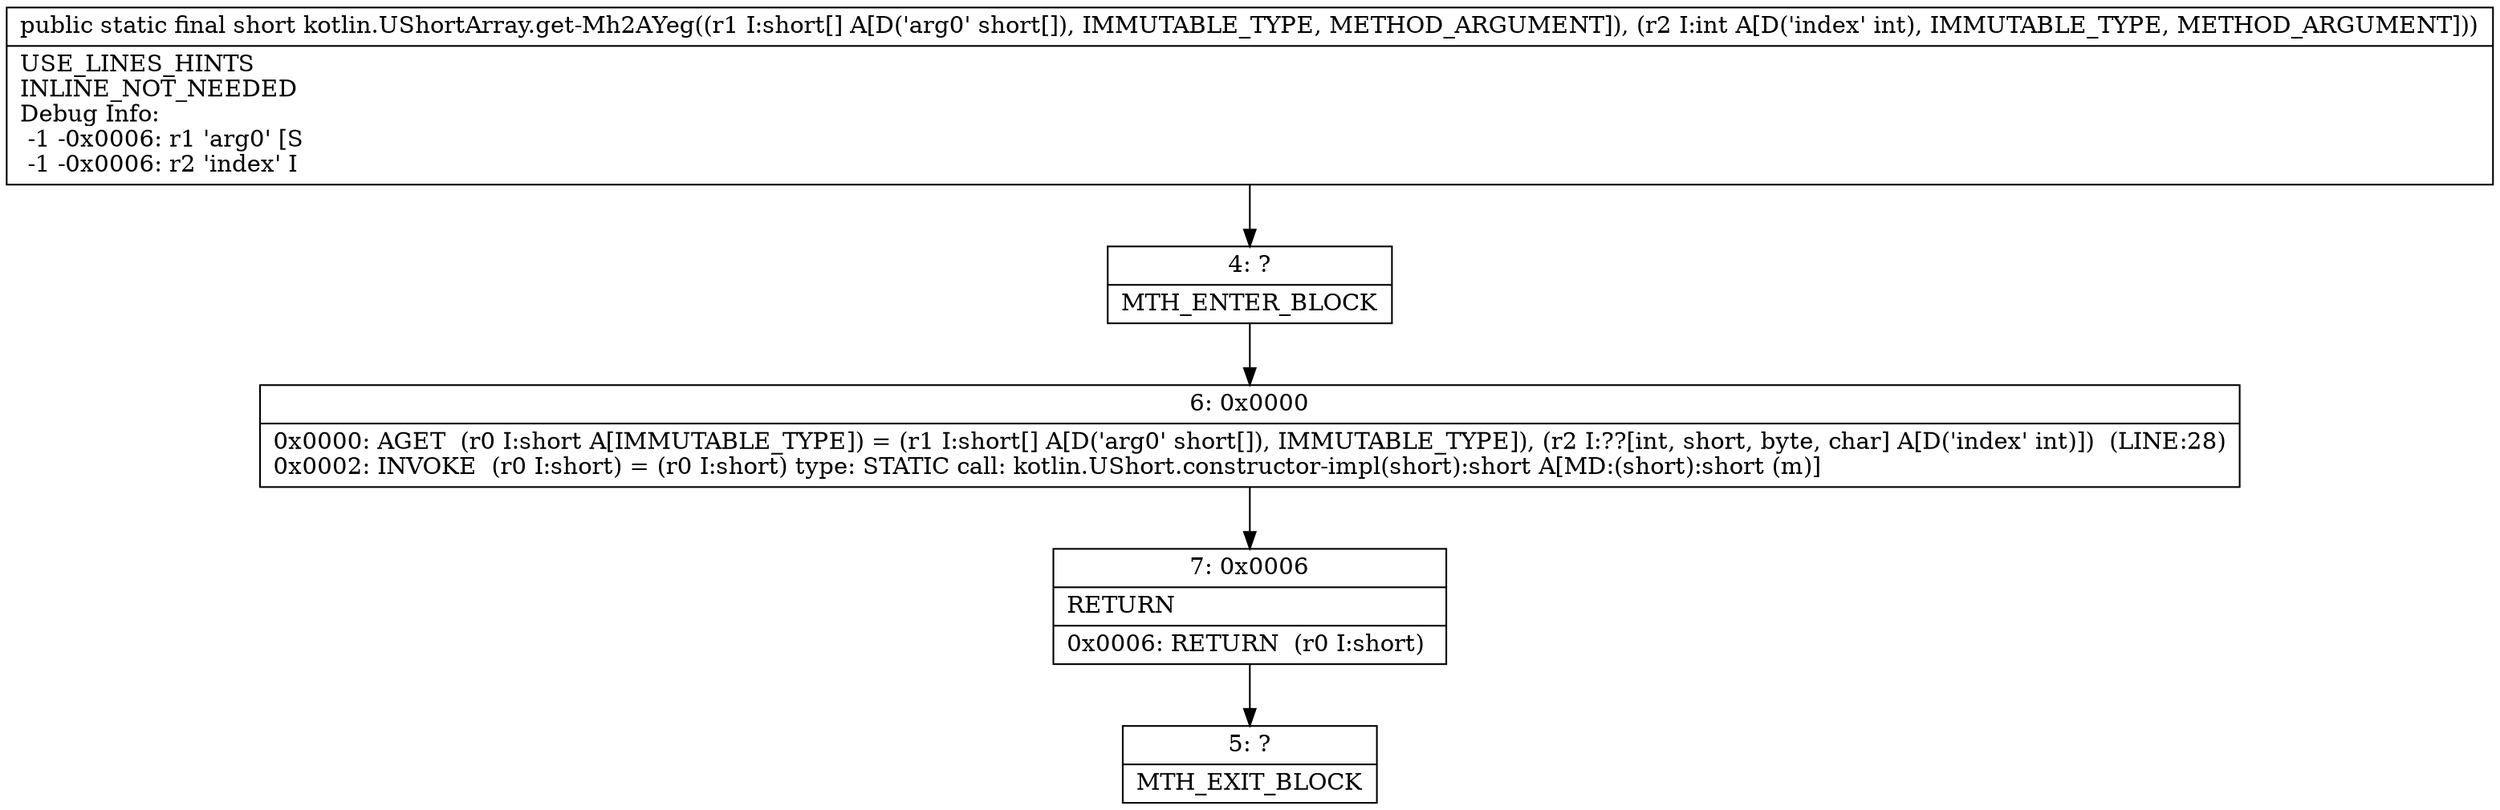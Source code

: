 digraph "CFG forkotlin.UShortArray.get\-Mh2AYeg([SI)S" {
Node_4 [shape=record,label="{4\:\ ?|MTH_ENTER_BLOCK\l}"];
Node_6 [shape=record,label="{6\:\ 0x0000|0x0000: AGET  (r0 I:short A[IMMUTABLE_TYPE]) = (r1 I:short[] A[D('arg0' short[]), IMMUTABLE_TYPE]), (r2 I:??[int, short, byte, char] A[D('index' int)])  (LINE:28)\l0x0002: INVOKE  (r0 I:short) = (r0 I:short) type: STATIC call: kotlin.UShort.constructor\-impl(short):short A[MD:(short):short (m)]\l}"];
Node_7 [shape=record,label="{7\:\ 0x0006|RETURN\l|0x0006: RETURN  (r0 I:short) \l}"];
Node_5 [shape=record,label="{5\:\ ?|MTH_EXIT_BLOCK\l}"];
MethodNode[shape=record,label="{public static final short kotlin.UShortArray.get\-Mh2AYeg((r1 I:short[] A[D('arg0' short[]), IMMUTABLE_TYPE, METHOD_ARGUMENT]), (r2 I:int A[D('index' int), IMMUTABLE_TYPE, METHOD_ARGUMENT]))  | USE_LINES_HINTS\lINLINE_NOT_NEEDED\lDebug Info:\l  \-1 \-0x0006: r1 'arg0' [S\l  \-1 \-0x0006: r2 'index' I\l}"];
MethodNode -> Node_4;Node_4 -> Node_6;
Node_6 -> Node_7;
Node_7 -> Node_5;
}

